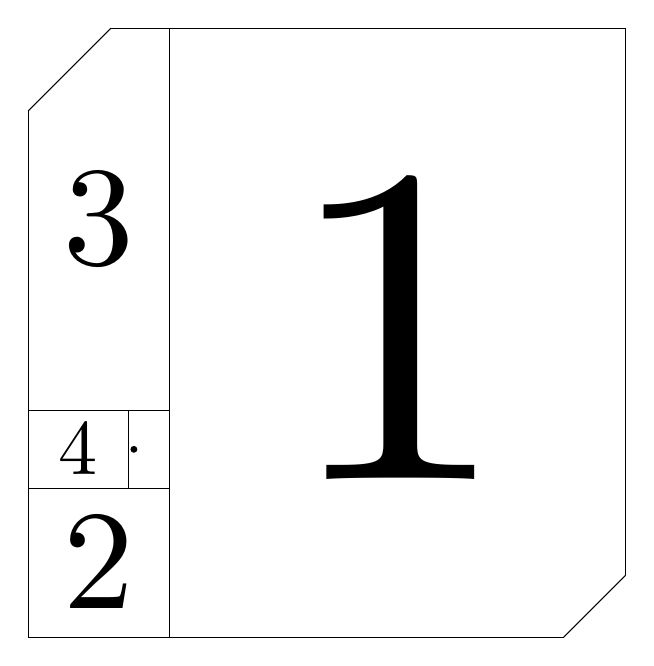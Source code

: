 \begin{tikzpicture}
    \draw (-3.787,-3.954) -- (3.013,-3.954);
    \draw (3.013,-3.954) -- (3.8,-3.167);
    \draw (3.8,-3.167) -- (3.8,3.779);
    \draw (3.8,3.779) -- (-2.738,3.779);
    \draw (-2.738,3.779) -- (-3.787,2.73);
    \draw (-3.787,2.73) -- (-3.787,-3.954);
    \node[anchor=center] at (0.903, -0.088) {
        \resizebox{2.897cm}{!}{1}
    };
    \draw (-1.994,-3.954) -- (-1.994,3.779);
    \node[anchor=center] at (-2.89, -3.009) {
        \resizebox{0.897cm}{!}{2}
    };
    \draw (-3.787,-2.065) -- (-1.994,-2.065);
    \node[anchor=center] at (-2.89, 1.353) {
        \resizebox{0.897cm}{!}{3}
    };
    \draw (-1.994,-1.072) -- (-3.787,-1.072);
    \node[anchor=center] at (-3.152, -1.569) {
        \resizebox{0.497cm}{!}{4}
    };
    \draw (-2.518,-2.065) -- (-2.518,-1.072);
    \filldraw (-2.445,-1.569) circle (0.036cm);
\end{tikzpicture}
